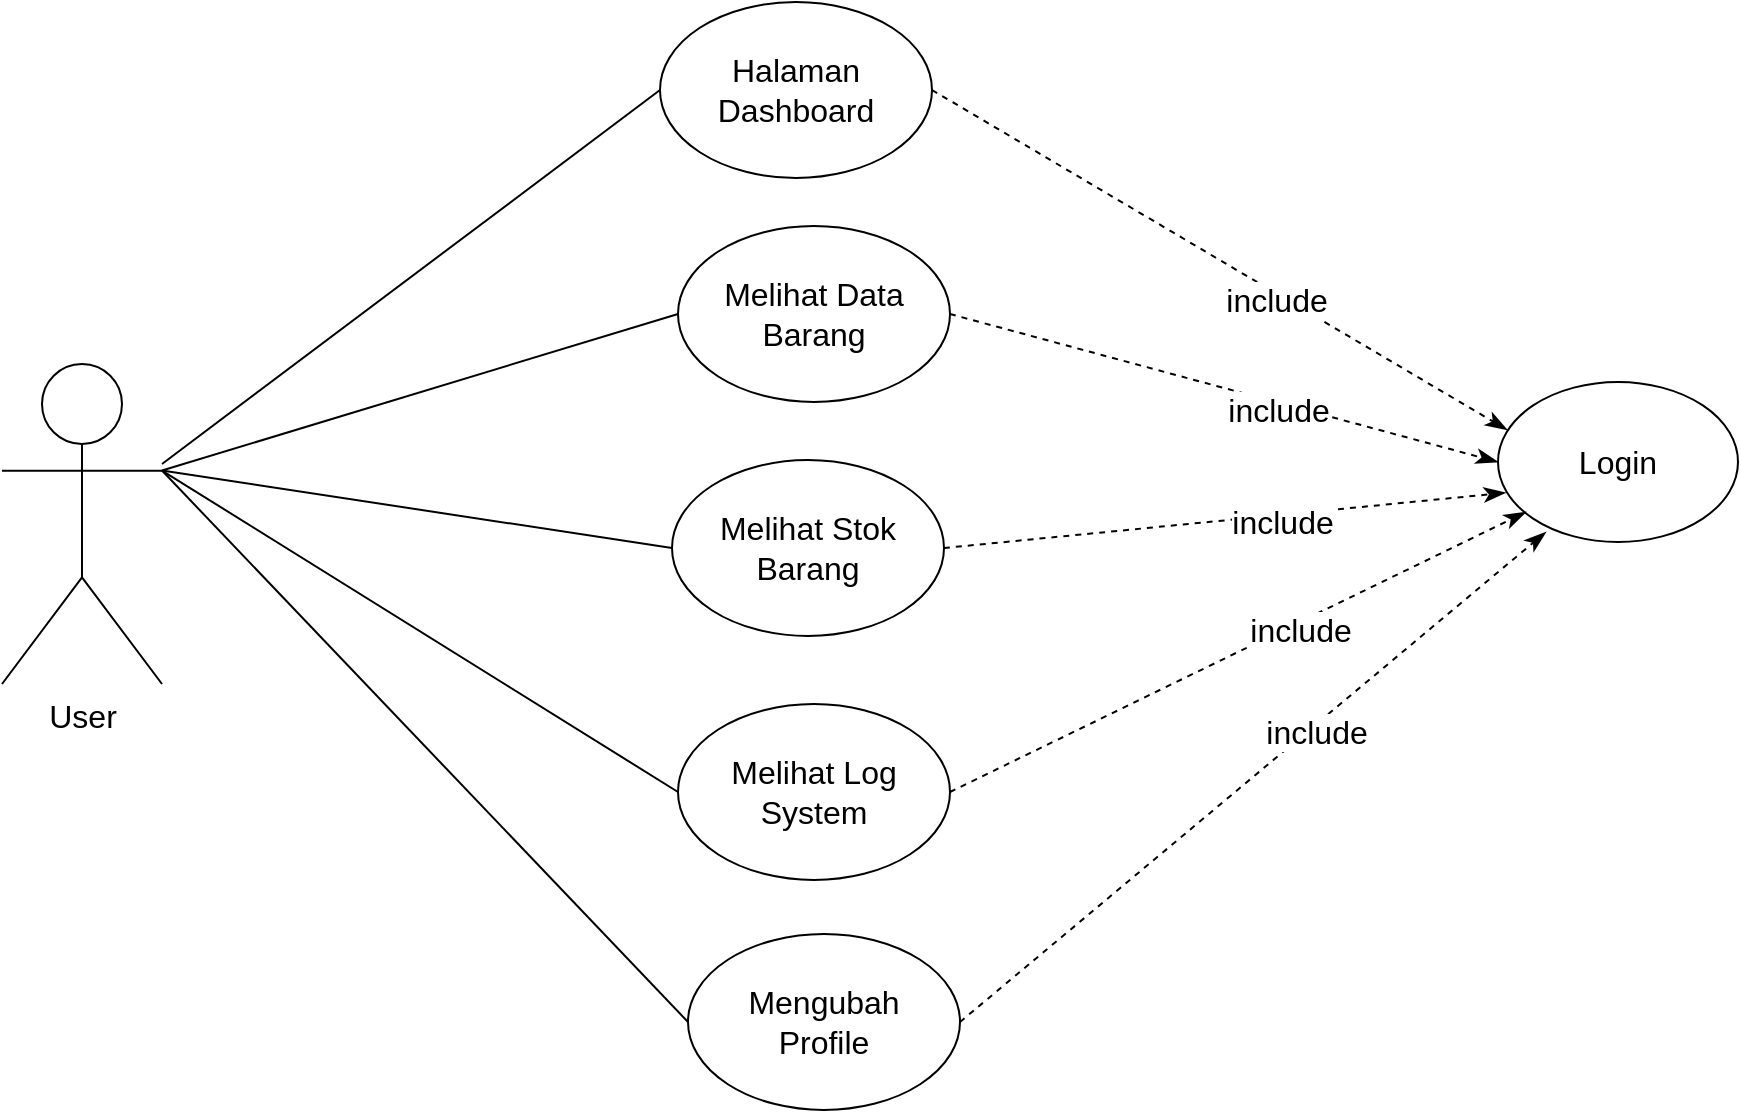 <mxfile version="22.0.8" type="github">
  <diagram name="Halaman-1" id="T5wHR7lvQfT2X07eQTTv">
    <mxGraphModel dx="1036" dy="860" grid="0" gridSize="10" guides="1" tooltips="1" connect="1" arrows="1" fold="1" page="0" pageScale="1" pageWidth="827" pageHeight="1169" math="0" shadow="0">
      <root>
        <mxCell id="0" />
        <mxCell id="1" parent="0" />
        <mxCell id="fe3YSXygyMPMxWbQ2dqE-5" style="edgeStyle=none;curved=1;rounded=0;orthogonalLoop=1;jettySize=auto;html=1;entryX=0;entryY=0.5;entryDx=0;entryDy=0;fontSize=12;startSize=8;endSize=8;endArrow=none;endFill=0;exitX=1;exitY=0.333;exitDx=0;exitDy=0;exitPerimeter=0;" edge="1" parent="1" source="fe3YSXygyMPMxWbQ2dqE-1" target="fe3YSXygyMPMxWbQ2dqE-4">
          <mxGeometry relative="1" as="geometry" />
        </mxCell>
        <mxCell id="fe3YSXygyMPMxWbQ2dqE-1" value="User" style="shape=umlActor;verticalLabelPosition=bottom;verticalAlign=top;html=1;outlineConnect=0;fontSize=16;" vertex="1" parent="1">
          <mxGeometry x="-242" y="159" width="80" height="160" as="geometry" />
        </mxCell>
        <mxCell id="fe3YSXygyMPMxWbQ2dqE-2" value="" style="endArrow=none;html=1;rounded=0;fontSize=12;startSize=8;endSize=8;curved=1;entryX=0;entryY=0.5;entryDx=0;entryDy=0;" edge="1" parent="1" source="fe3YSXygyMPMxWbQ2dqE-1" target="fe3YSXygyMPMxWbQ2dqE-3">
          <mxGeometry width="50" height="50" relative="1" as="geometry">
            <mxPoint x="5" y="102" as="sourcePoint" />
            <mxPoint x="55" y="52" as="targetPoint" />
          </mxGeometry>
        </mxCell>
        <mxCell id="fe3YSXygyMPMxWbQ2dqE-3" value="Halaman Dashboard" style="ellipse;whiteSpace=wrap;html=1;fontSize=16;" vertex="1" parent="1">
          <mxGeometry x="87" y="-22" width="136" height="88" as="geometry" />
        </mxCell>
        <mxCell id="fe3YSXygyMPMxWbQ2dqE-4" value="Melihat Data Barang" style="ellipse;whiteSpace=wrap;html=1;fontSize=16;" vertex="1" parent="1">
          <mxGeometry x="96" y="90" width="136" height="88" as="geometry" />
        </mxCell>
        <mxCell id="fe3YSXygyMPMxWbQ2dqE-6" value="Melihat Stok Barang" style="ellipse;whiteSpace=wrap;html=1;fontSize=16;" vertex="1" parent="1">
          <mxGeometry x="93" y="207" width="136" height="88" as="geometry" />
        </mxCell>
        <mxCell id="fe3YSXygyMPMxWbQ2dqE-7" value="" style="endArrow=none;html=1;rounded=0;fontSize=12;startSize=8;endSize=8;curved=1;exitX=1;exitY=0.333;exitDx=0;exitDy=0;exitPerimeter=0;entryX=0;entryY=0.5;entryDx=0;entryDy=0;" edge="1" parent="1" source="fe3YSXygyMPMxWbQ2dqE-1" target="fe3YSXygyMPMxWbQ2dqE-6">
          <mxGeometry width="50" height="50" relative="1" as="geometry">
            <mxPoint x="175" y="225" as="sourcePoint" />
            <mxPoint x="225" y="175" as="targetPoint" />
          </mxGeometry>
        </mxCell>
        <mxCell id="fe3YSXygyMPMxWbQ2dqE-8" value="Melihat Log System" style="ellipse;whiteSpace=wrap;html=1;fontSize=16;" vertex="1" parent="1">
          <mxGeometry x="96" y="329" width="136" height="88" as="geometry" />
        </mxCell>
        <mxCell id="fe3YSXygyMPMxWbQ2dqE-9" value="" style="endArrow=none;html=1;rounded=0;fontSize=12;startSize=8;endSize=8;curved=1;exitX=1;exitY=0.333;exitDx=0;exitDy=0;exitPerimeter=0;entryX=0;entryY=0.5;entryDx=0;entryDy=0;" edge="1" parent="1" source="fe3YSXygyMPMxWbQ2dqE-1" target="fe3YSXygyMPMxWbQ2dqE-8">
          <mxGeometry width="50" height="50" relative="1" as="geometry">
            <mxPoint x="175" y="225" as="sourcePoint" />
            <mxPoint x="89" y="377" as="targetPoint" />
          </mxGeometry>
        </mxCell>
        <mxCell id="fe3YSXygyMPMxWbQ2dqE-10" value="Mengubah &lt;br&gt;Profile" style="ellipse;whiteSpace=wrap;html=1;fontSize=16;" vertex="1" parent="1">
          <mxGeometry x="101" y="444" width="136" height="88" as="geometry" />
        </mxCell>
        <mxCell id="fe3YSXygyMPMxWbQ2dqE-11" value="" style="endArrow=none;html=1;rounded=0;fontSize=12;startSize=8;endSize=8;curved=1;exitX=1;exitY=0.333;exitDx=0;exitDy=0;exitPerimeter=0;entryX=0;entryY=0.5;entryDx=0;entryDy=0;" edge="1" parent="1" source="fe3YSXygyMPMxWbQ2dqE-1" target="fe3YSXygyMPMxWbQ2dqE-10">
          <mxGeometry width="50" height="50" relative="1" as="geometry">
            <mxPoint x="134" y="190" as="sourcePoint" />
            <mxPoint x="184" y="140" as="targetPoint" />
          </mxGeometry>
        </mxCell>
        <mxCell id="fe3YSXygyMPMxWbQ2dqE-12" value="Login" style="ellipse;whiteSpace=wrap;html=1;fontSize=16;" vertex="1" parent="1">
          <mxGeometry x="506" y="168" width="120" height="80" as="geometry" />
        </mxCell>
        <mxCell id="fe3YSXygyMPMxWbQ2dqE-14" value="" style="endArrow=classicThin;dashed=1;html=1;rounded=0;fontSize=12;startSize=8;endSize=8;curved=1;entryX=0.039;entryY=0.3;entryDx=0;entryDy=0;exitX=1;exitY=0.5;exitDx=0;exitDy=0;endFill=1;entryPerimeter=0;" edge="1" parent="1" source="fe3YSXygyMPMxWbQ2dqE-3" target="fe3YSXygyMPMxWbQ2dqE-12">
          <mxGeometry width="50" height="50" relative="1" as="geometry">
            <mxPoint x="134" y="190" as="sourcePoint" />
            <mxPoint x="184" y="140" as="targetPoint" />
          </mxGeometry>
        </mxCell>
        <mxCell id="fe3YSXygyMPMxWbQ2dqE-15" value="include" style="edgeLabel;html=1;align=center;verticalAlign=middle;resizable=0;points=[];fontSize=16;" vertex="1" connectable="0" parent="fe3YSXygyMPMxWbQ2dqE-14">
          <mxGeometry x="0.202" y="-3" relative="1" as="geometry">
            <mxPoint as="offset" />
          </mxGeometry>
        </mxCell>
        <mxCell id="fe3YSXygyMPMxWbQ2dqE-16" value="" style="endArrow=classicThin;dashed=1;html=1;rounded=0;fontSize=12;startSize=8;endSize=8;curved=1;exitX=1;exitY=0.5;exitDx=0;exitDy=0;endFill=1;entryX=0;entryY=0.5;entryDx=0;entryDy=0;" edge="1" parent="1" source="fe3YSXygyMPMxWbQ2dqE-4" target="fe3YSXygyMPMxWbQ2dqE-12">
          <mxGeometry width="50" height="50" relative="1" as="geometry">
            <mxPoint x="233" y="32" as="sourcePoint" />
            <mxPoint x="480" y="264" as="targetPoint" />
          </mxGeometry>
        </mxCell>
        <mxCell id="fe3YSXygyMPMxWbQ2dqE-17" value="include" style="edgeLabel;html=1;align=center;verticalAlign=middle;resizable=0;points=[];fontSize=16;" vertex="1" connectable="0" parent="fe3YSXygyMPMxWbQ2dqE-16">
          <mxGeometry x="0.202" y="-3" relative="1" as="geometry">
            <mxPoint as="offset" />
          </mxGeometry>
        </mxCell>
        <mxCell id="fe3YSXygyMPMxWbQ2dqE-18" value="" style="endArrow=classicThin;dashed=1;html=1;rounded=0;fontSize=12;startSize=8;endSize=8;curved=1;exitX=1;exitY=0.5;exitDx=0;exitDy=0;endFill=1;entryX=0.033;entryY=0.692;entryDx=0;entryDy=0;entryPerimeter=0;" edge="1" parent="1" source="fe3YSXygyMPMxWbQ2dqE-6" target="fe3YSXygyMPMxWbQ2dqE-12">
          <mxGeometry width="50" height="50" relative="1" as="geometry">
            <mxPoint x="242" y="144" as="sourcePoint" />
            <mxPoint x="504" y="224" as="targetPoint" />
          </mxGeometry>
        </mxCell>
        <mxCell id="fe3YSXygyMPMxWbQ2dqE-19" value="include" style="edgeLabel;html=1;align=center;verticalAlign=middle;resizable=0;points=[];fontSize=16;" vertex="1" connectable="0" parent="fe3YSXygyMPMxWbQ2dqE-18">
          <mxGeometry x="0.202" y="-3" relative="1" as="geometry">
            <mxPoint as="offset" />
          </mxGeometry>
        </mxCell>
        <mxCell id="fe3YSXygyMPMxWbQ2dqE-21" value="" style="endArrow=classicThin;dashed=1;html=1;rounded=0;fontSize=12;startSize=8;endSize=8;curved=1;exitX=1;exitY=0.5;exitDx=0;exitDy=0;endFill=1;entryX=0.033;entryY=0.692;entryDx=0;entryDy=0;entryPerimeter=0;" edge="1" parent="1" source="fe3YSXygyMPMxWbQ2dqE-8">
          <mxGeometry width="50" height="50" relative="1" as="geometry">
            <mxPoint x="239" y="261" as="sourcePoint" />
            <mxPoint x="520" y="233" as="targetPoint" />
          </mxGeometry>
        </mxCell>
        <mxCell id="fe3YSXygyMPMxWbQ2dqE-22" value="include" style="edgeLabel;html=1;align=center;verticalAlign=middle;resizable=0;points=[];fontSize=16;" vertex="1" connectable="0" parent="fe3YSXygyMPMxWbQ2dqE-21">
          <mxGeometry x="0.202" y="-3" relative="1" as="geometry">
            <mxPoint as="offset" />
          </mxGeometry>
        </mxCell>
        <mxCell id="fe3YSXygyMPMxWbQ2dqE-23" value="" style="endArrow=classicThin;dashed=1;html=1;rounded=0;fontSize=12;startSize=8;endSize=8;curved=1;exitX=1;exitY=0.5;exitDx=0;exitDy=0;endFill=1;entryX=0.033;entryY=0.692;entryDx=0;entryDy=0;entryPerimeter=0;" edge="1" parent="1" source="fe3YSXygyMPMxWbQ2dqE-10">
          <mxGeometry width="50" height="50" relative="1" as="geometry">
            <mxPoint x="242" y="383" as="sourcePoint" />
            <mxPoint x="530" y="243" as="targetPoint" />
          </mxGeometry>
        </mxCell>
        <mxCell id="fe3YSXygyMPMxWbQ2dqE-24" value="include" style="edgeLabel;html=1;align=center;verticalAlign=middle;resizable=0;points=[];fontSize=16;" vertex="1" connectable="0" parent="fe3YSXygyMPMxWbQ2dqE-23">
          <mxGeometry x="0.202" y="-3" relative="1" as="geometry">
            <mxPoint as="offset" />
          </mxGeometry>
        </mxCell>
      </root>
    </mxGraphModel>
  </diagram>
</mxfile>
